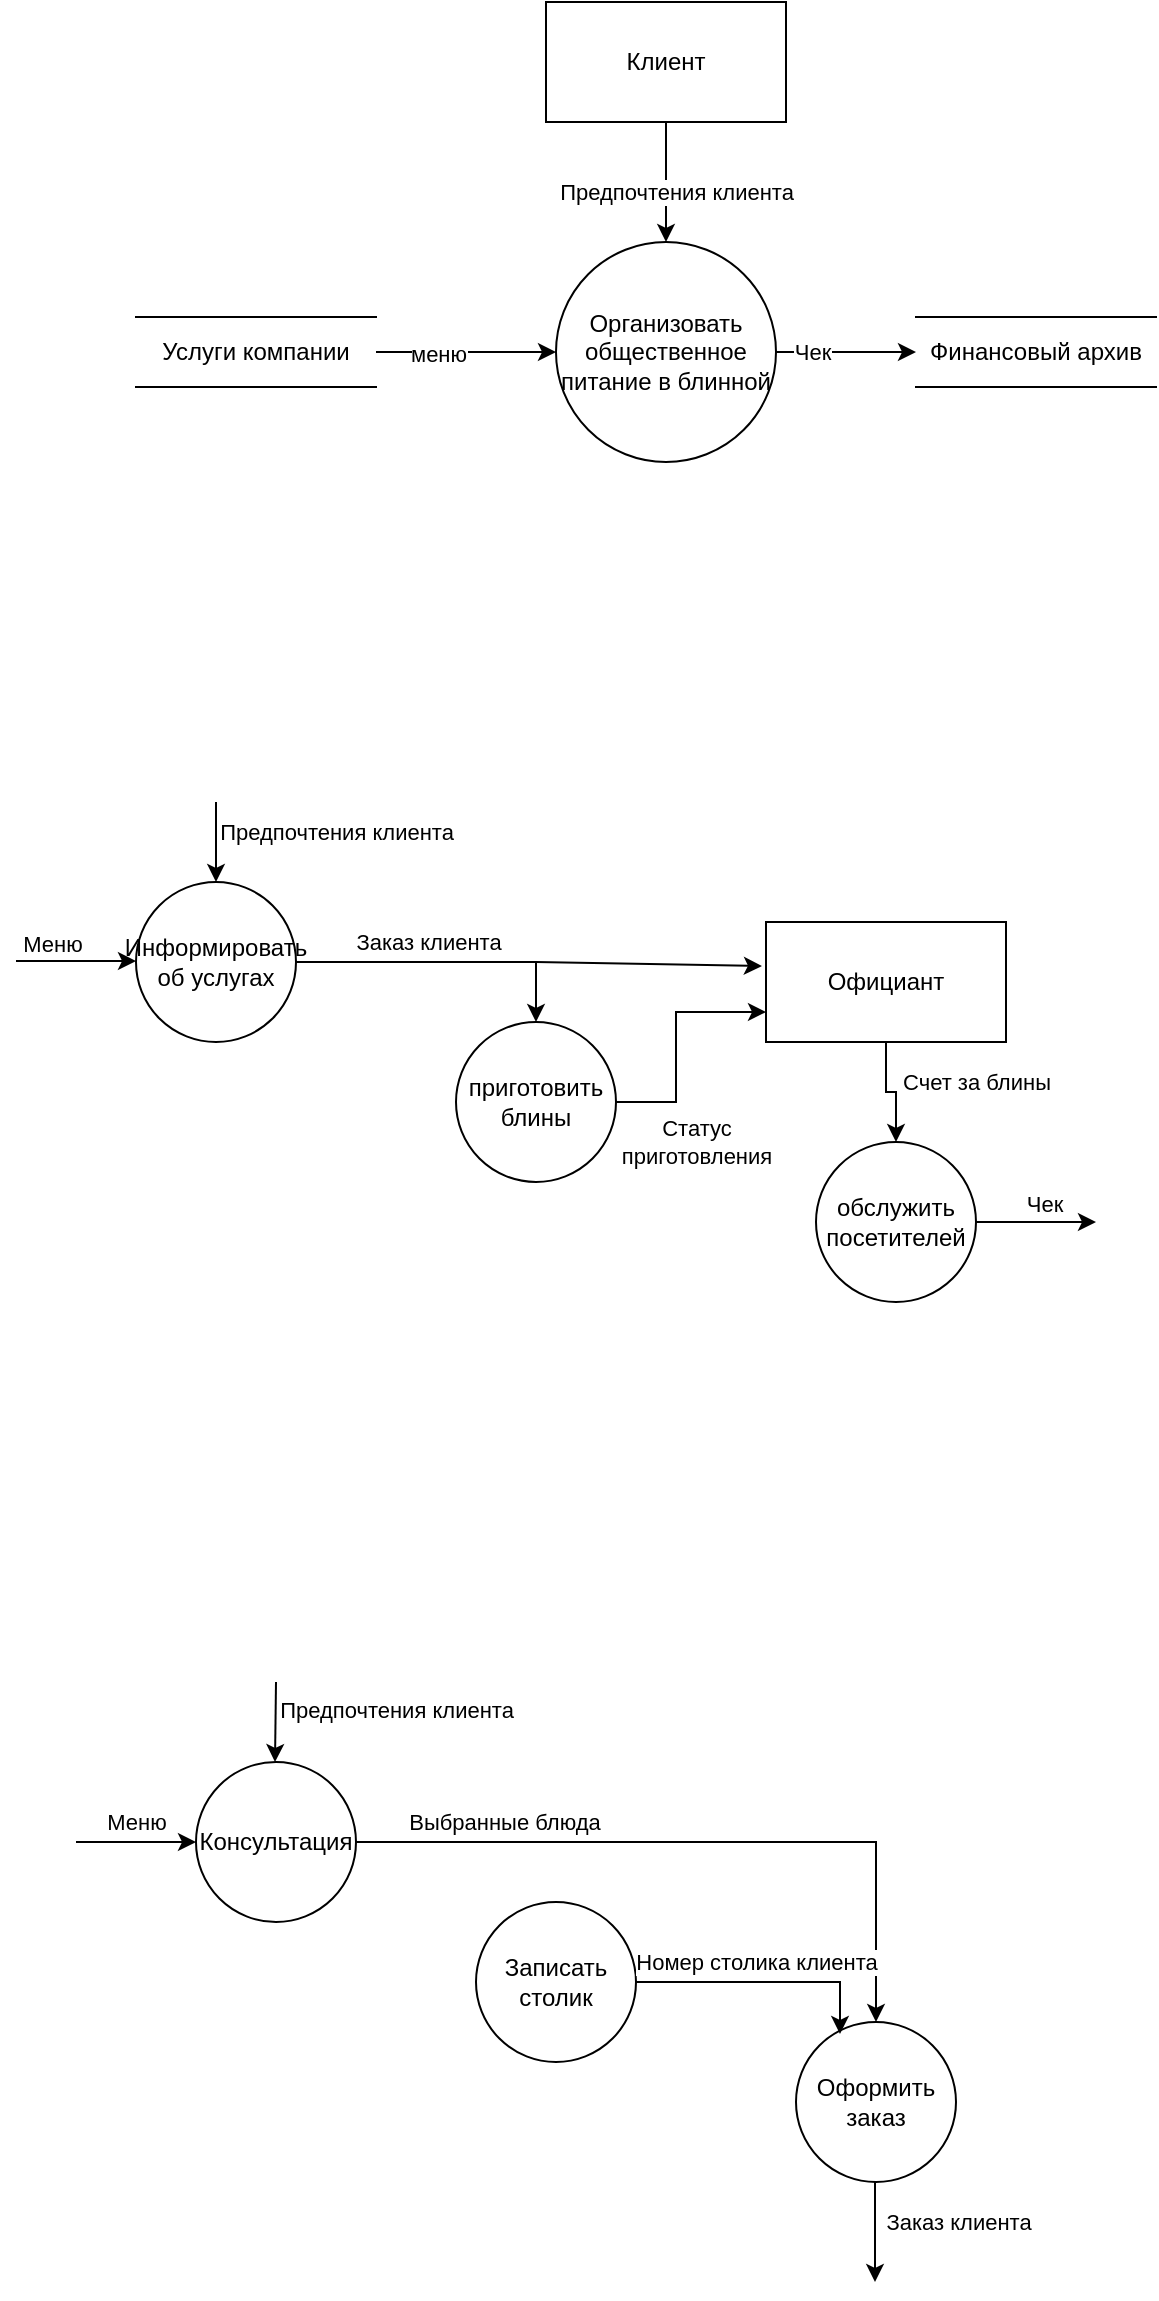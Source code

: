 <mxfile version="22.1.2" type="device">
  <diagram name="Page-1" id="5d7acffa-a066-3a61-03fe-96351882024d">
    <mxGraphModel dx="1098" dy="820" grid="1" gridSize="10" guides="1" tooltips="1" connect="1" arrows="1" fold="1" page="1" pageScale="1" pageWidth="1100" pageHeight="850" background="#ffffff" math="0" shadow="0">
      <root>
        <mxCell id="0" />
        <mxCell id="1" parent="0" />
        <mxCell id="64M4_T7nDbX5WRdzRO7s-7" style="edgeStyle=orthogonalEdgeStyle;rounded=0;orthogonalLoop=1;jettySize=auto;html=1;entryX=0;entryY=0.5;entryDx=0;entryDy=0;" edge="1" parent="1" source="64M4_T7nDbX5WRdzRO7s-1" target="64M4_T7nDbX5WRdzRO7s-6">
          <mxGeometry relative="1" as="geometry" />
        </mxCell>
        <mxCell id="64M4_T7nDbX5WRdzRO7s-11" value="Чек" style="edgeLabel;html=1;align=center;verticalAlign=middle;resizable=0;points=[];" vertex="1" connectable="0" parent="64M4_T7nDbX5WRdzRO7s-7">
          <mxGeometry x="-0.486" relative="1" as="geometry">
            <mxPoint as="offset" />
          </mxGeometry>
        </mxCell>
        <mxCell id="64M4_T7nDbX5WRdzRO7s-1" value="Организовать общественное питание в блинной" style="ellipse;whiteSpace=wrap;html=1;aspect=fixed;" vertex="1" parent="1">
          <mxGeometry x="440" y="210" width="110" height="110" as="geometry" />
        </mxCell>
        <mxCell id="64M4_T7nDbX5WRdzRO7s-3" style="edgeStyle=orthogonalEdgeStyle;rounded=0;orthogonalLoop=1;jettySize=auto;html=1;entryX=0.5;entryY=0;entryDx=0;entryDy=0;" edge="1" parent="1" source="64M4_T7nDbX5WRdzRO7s-2" target="64M4_T7nDbX5WRdzRO7s-1">
          <mxGeometry relative="1" as="geometry" />
        </mxCell>
        <mxCell id="64M4_T7nDbX5WRdzRO7s-9" value="Text" style="edgeLabel;html=1;align=center;verticalAlign=middle;resizable=0;points=[];" vertex="1" connectable="0" parent="64M4_T7nDbX5WRdzRO7s-3">
          <mxGeometry x="0.167" y="1" relative="1" as="geometry">
            <mxPoint as="offset" />
          </mxGeometry>
        </mxCell>
        <mxCell id="64M4_T7nDbX5WRdzRO7s-10" value="Предпочтения клиента" style="edgeLabel;html=1;align=center;verticalAlign=middle;resizable=0;points=[];" vertex="1" connectable="0" parent="64M4_T7nDbX5WRdzRO7s-3">
          <mxGeometry x="0.167" y="5" relative="1" as="geometry">
            <mxPoint as="offset" />
          </mxGeometry>
        </mxCell>
        <mxCell id="64M4_T7nDbX5WRdzRO7s-2" value="Клиент" style="rounded=0;whiteSpace=wrap;html=1;" vertex="1" parent="1">
          <mxGeometry x="435" y="90" width="120" height="60" as="geometry" />
        </mxCell>
        <mxCell id="64M4_T7nDbX5WRdzRO7s-5" style="edgeStyle=orthogonalEdgeStyle;rounded=0;orthogonalLoop=1;jettySize=auto;html=1;entryX=0;entryY=0.5;entryDx=0;entryDy=0;" edge="1" parent="1" source="64M4_T7nDbX5WRdzRO7s-4" target="64M4_T7nDbX5WRdzRO7s-1">
          <mxGeometry relative="1" as="geometry" />
        </mxCell>
        <mxCell id="64M4_T7nDbX5WRdzRO7s-8" value="меню" style="edgeLabel;html=1;align=center;verticalAlign=middle;resizable=0;points=[];" vertex="1" connectable="0" parent="64M4_T7nDbX5WRdzRO7s-5">
          <mxGeometry x="-0.311" y="-1" relative="1" as="geometry">
            <mxPoint as="offset" />
          </mxGeometry>
        </mxCell>
        <mxCell id="64M4_T7nDbX5WRdzRO7s-4" value="Услуги компании" style="shape=partialRectangle;whiteSpace=wrap;html=1;left=0;right=0;fillColor=none;" vertex="1" parent="1">
          <mxGeometry x="230" y="247.5" width="120" height="35" as="geometry" />
        </mxCell>
        <mxCell id="64M4_T7nDbX5WRdzRO7s-6" value="Финансовый архив" style="shape=partialRectangle;whiteSpace=wrap;html=1;left=0;right=0;fillColor=none;" vertex="1" parent="1">
          <mxGeometry x="620" y="247.5" width="120" height="35" as="geometry" />
        </mxCell>
        <mxCell id="64M4_T7nDbX5WRdzRO7s-16" style="edgeStyle=orthogonalEdgeStyle;rounded=0;orthogonalLoop=1;jettySize=auto;html=1;entryX=0.5;entryY=0;entryDx=0;entryDy=0;" edge="1" parent="1" source="64M4_T7nDbX5WRdzRO7s-12" target="64M4_T7nDbX5WRdzRO7s-13">
          <mxGeometry relative="1" as="geometry" />
        </mxCell>
        <mxCell id="64M4_T7nDbX5WRdzRO7s-18" value="Заказ клиента" style="edgeLabel;html=1;align=center;verticalAlign=middle;resizable=0;points=[];" vertex="1" connectable="0" parent="64M4_T7nDbX5WRdzRO7s-16">
          <mxGeometry x="-0.12" y="-3" relative="1" as="geometry">
            <mxPoint y="-13" as="offset" />
          </mxGeometry>
        </mxCell>
        <mxCell id="64M4_T7nDbX5WRdzRO7s-12" value="Информировать об услугах" style="ellipse;whiteSpace=wrap;html=1;aspect=fixed;" vertex="1" parent="1">
          <mxGeometry x="230" y="530" width="80" height="80" as="geometry" />
        </mxCell>
        <mxCell id="64M4_T7nDbX5WRdzRO7s-13" value="приготовить блины" style="ellipse;whiteSpace=wrap;html=1;aspect=fixed;" vertex="1" parent="1">
          <mxGeometry x="390" y="600" width="80" height="80" as="geometry" />
        </mxCell>
        <mxCell id="64M4_T7nDbX5WRdzRO7s-23" style="edgeStyle=orthogonalEdgeStyle;rounded=0;orthogonalLoop=1;jettySize=auto;html=1;" edge="1" parent="1" source="64M4_T7nDbX5WRdzRO7s-14">
          <mxGeometry relative="1" as="geometry">
            <mxPoint x="710" y="700" as="targetPoint" />
          </mxGeometry>
        </mxCell>
        <mxCell id="64M4_T7nDbX5WRdzRO7s-24" value="Чек" style="edgeLabel;html=1;align=center;verticalAlign=middle;resizable=0;points=[];" vertex="1" connectable="0" parent="64M4_T7nDbX5WRdzRO7s-23">
          <mxGeometry x="0.14" y="-2" relative="1" as="geometry">
            <mxPoint y="-12" as="offset" />
          </mxGeometry>
        </mxCell>
        <mxCell id="64M4_T7nDbX5WRdzRO7s-14" value="обслужить посетителей" style="ellipse;whiteSpace=wrap;html=1;aspect=fixed;" vertex="1" parent="1">
          <mxGeometry x="570" y="660" width="80" height="80" as="geometry" />
        </mxCell>
        <mxCell id="64M4_T7nDbX5WRdzRO7s-21" style="edgeStyle=orthogonalEdgeStyle;rounded=0;orthogonalLoop=1;jettySize=auto;html=1;entryX=0.5;entryY=0;entryDx=0;entryDy=0;" edge="1" parent="1" source="64M4_T7nDbX5WRdzRO7s-15" target="64M4_T7nDbX5WRdzRO7s-14">
          <mxGeometry relative="1" as="geometry" />
        </mxCell>
        <mxCell id="64M4_T7nDbX5WRdzRO7s-22" value="Счет за блины" style="edgeLabel;html=1;align=center;verticalAlign=middle;resizable=0;points=[];" vertex="1" connectable="0" parent="64M4_T7nDbX5WRdzRO7s-21">
          <mxGeometry x="0.236" relative="1" as="geometry">
            <mxPoint x="40" y="-9" as="offset" />
          </mxGeometry>
        </mxCell>
        <mxCell id="64M4_T7nDbX5WRdzRO7s-15" value="Официант" style="rounded=0;whiteSpace=wrap;html=1;" vertex="1" parent="1">
          <mxGeometry x="545" y="550" width="120" height="60" as="geometry" />
        </mxCell>
        <mxCell id="64M4_T7nDbX5WRdzRO7s-17" value="" style="endArrow=classic;html=1;rounded=0;entryX=-0.017;entryY=0.367;entryDx=0;entryDy=0;entryPerimeter=0;" edge="1" parent="1" target="64M4_T7nDbX5WRdzRO7s-15">
          <mxGeometry width="50" height="50" relative="1" as="geometry">
            <mxPoint x="430" y="570" as="sourcePoint" />
            <mxPoint x="560" y="500" as="targetPoint" />
          </mxGeometry>
        </mxCell>
        <mxCell id="64M4_T7nDbX5WRdzRO7s-19" value="" style="endArrow=classic;html=1;rounded=0;entryX=0;entryY=0.75;entryDx=0;entryDy=0;" edge="1" parent="1" target="64M4_T7nDbX5WRdzRO7s-15">
          <mxGeometry width="50" height="50" relative="1" as="geometry">
            <mxPoint x="470" y="640" as="sourcePoint" />
            <mxPoint x="520" y="590" as="targetPoint" />
            <Array as="points">
              <mxPoint x="500" y="640" />
              <mxPoint x="500" y="595" />
            </Array>
          </mxGeometry>
        </mxCell>
        <mxCell id="64M4_T7nDbX5WRdzRO7s-20" value="Статус &lt;br&gt;приготовления" style="edgeLabel;html=1;align=center;verticalAlign=middle;resizable=0;points=[];" vertex="1" connectable="0" parent="64M4_T7nDbX5WRdzRO7s-19">
          <mxGeometry x="-0.167" relative="1" as="geometry">
            <mxPoint x="10" y="40" as="offset" />
          </mxGeometry>
        </mxCell>
        <mxCell id="64M4_T7nDbX5WRdzRO7s-25" value="" style="endArrow=classic;html=1;rounded=0;entryX=0.5;entryY=0;entryDx=0;entryDy=0;" edge="1" parent="1" target="64M4_T7nDbX5WRdzRO7s-12">
          <mxGeometry width="50" height="50" relative="1" as="geometry">
            <mxPoint x="270" y="490" as="sourcePoint" />
            <mxPoint x="240" y="470" as="targetPoint" />
          </mxGeometry>
        </mxCell>
        <mxCell id="64M4_T7nDbX5WRdzRO7s-26" value="Предпочтения клиента" style="edgeLabel;html=1;align=center;verticalAlign=middle;resizable=0;points=[];" vertex="1" connectable="0" parent="64M4_T7nDbX5WRdzRO7s-25">
          <mxGeometry x="-0.25" relative="1" as="geometry">
            <mxPoint x="60" as="offset" />
          </mxGeometry>
        </mxCell>
        <mxCell id="64M4_T7nDbX5WRdzRO7s-27" value="" style="endArrow=classic;html=1;rounded=0;" edge="1" parent="1">
          <mxGeometry width="50" height="50" relative="1" as="geometry">
            <mxPoint x="170" y="569.5" as="sourcePoint" />
            <mxPoint x="230" y="569.5" as="targetPoint" />
          </mxGeometry>
        </mxCell>
        <mxCell id="64M4_T7nDbX5WRdzRO7s-28" value="Меню" style="edgeLabel;html=1;align=center;verticalAlign=middle;resizable=0;points=[];" vertex="1" connectable="0" parent="64M4_T7nDbX5WRdzRO7s-27">
          <mxGeometry x="-0.4" y="3" relative="1" as="geometry">
            <mxPoint y="-6" as="offset" />
          </mxGeometry>
        </mxCell>
        <mxCell id="64M4_T7nDbX5WRdzRO7s-37" style="edgeStyle=orthogonalEdgeStyle;rounded=0;orthogonalLoop=1;jettySize=auto;html=1;entryX=0.5;entryY=0;entryDx=0;entryDy=0;" edge="1" parent="1" source="64M4_T7nDbX5WRdzRO7s-29" target="64M4_T7nDbX5WRdzRO7s-31">
          <mxGeometry relative="1" as="geometry" />
        </mxCell>
        <mxCell id="64M4_T7nDbX5WRdzRO7s-39" value="Выбранные блюда" style="edgeLabel;html=1;align=center;verticalAlign=middle;resizable=0;points=[];" vertex="1" connectable="0" parent="64M4_T7nDbX5WRdzRO7s-37">
          <mxGeometry x="-0.577" relative="1" as="geometry">
            <mxPoint y="-10" as="offset" />
          </mxGeometry>
        </mxCell>
        <mxCell id="64M4_T7nDbX5WRdzRO7s-29" value="Консультация" style="ellipse;whiteSpace=wrap;html=1;aspect=fixed;" vertex="1" parent="1">
          <mxGeometry x="260" y="970" width="80" height="80" as="geometry" />
        </mxCell>
        <mxCell id="64M4_T7nDbX5WRdzRO7s-30" value="Записать столик" style="ellipse;whiteSpace=wrap;html=1;aspect=fixed;" vertex="1" parent="1">
          <mxGeometry x="400" y="1040" width="80" height="80" as="geometry" />
        </mxCell>
        <mxCell id="64M4_T7nDbX5WRdzRO7s-31" value="Оформить заказ" style="ellipse;whiteSpace=wrap;html=1;aspect=fixed;" vertex="1" parent="1">
          <mxGeometry x="560" y="1100" width="80" height="80" as="geometry" />
        </mxCell>
        <mxCell id="64M4_T7nDbX5WRdzRO7s-32" value="" style="endArrow=classic;html=1;rounded=0;" edge="1" parent="1">
          <mxGeometry width="50" height="50" relative="1" as="geometry">
            <mxPoint x="599.5" y="1180" as="sourcePoint" />
            <mxPoint x="599.5" y="1230" as="targetPoint" />
          </mxGeometry>
        </mxCell>
        <mxCell id="64M4_T7nDbX5WRdzRO7s-41" value="Заказ клиента" style="edgeLabel;html=1;align=center;verticalAlign=middle;resizable=0;points=[];" vertex="1" connectable="0" parent="64M4_T7nDbX5WRdzRO7s-32">
          <mxGeometry x="-0.12" relative="1" as="geometry">
            <mxPoint x="41" y="-2" as="offset" />
          </mxGeometry>
        </mxCell>
        <mxCell id="64M4_T7nDbX5WRdzRO7s-33" value="" style="endArrow=classic;html=1;rounded=0;" edge="1" parent="1">
          <mxGeometry width="50" height="50" relative="1" as="geometry">
            <mxPoint x="300" y="930" as="sourcePoint" />
            <mxPoint x="299.5" y="970" as="targetPoint" />
          </mxGeometry>
        </mxCell>
        <mxCell id="64M4_T7nDbX5WRdzRO7s-35" value="Предпочтения клиента" style="edgeLabel;html=1;align=center;verticalAlign=middle;resizable=0;points=[];" vertex="1" connectable="0" parent="64M4_T7nDbX5WRdzRO7s-33">
          <mxGeometry x="-0.3" relative="1" as="geometry">
            <mxPoint x="60" as="offset" />
          </mxGeometry>
        </mxCell>
        <mxCell id="64M4_T7nDbX5WRdzRO7s-34" value="" style="endArrow=classic;html=1;rounded=0;" edge="1" parent="1">
          <mxGeometry width="50" height="50" relative="1" as="geometry">
            <mxPoint x="200" y="1010" as="sourcePoint" />
            <mxPoint x="260" y="1010" as="targetPoint" />
          </mxGeometry>
        </mxCell>
        <mxCell id="64M4_T7nDbX5WRdzRO7s-36" value="Меню" style="edgeLabel;html=1;align=center;verticalAlign=middle;resizable=0;points=[];" vertex="1" connectable="0" parent="64M4_T7nDbX5WRdzRO7s-34">
          <mxGeometry x="-0.6" y="-1" relative="1" as="geometry">
            <mxPoint x="18" y="-11" as="offset" />
          </mxGeometry>
        </mxCell>
        <mxCell id="64M4_T7nDbX5WRdzRO7s-38" style="edgeStyle=orthogonalEdgeStyle;rounded=0;orthogonalLoop=1;jettySize=auto;html=1;entryX=0.275;entryY=0.075;entryDx=0;entryDy=0;entryPerimeter=0;" edge="1" parent="1" source="64M4_T7nDbX5WRdzRO7s-30" target="64M4_T7nDbX5WRdzRO7s-31">
          <mxGeometry relative="1" as="geometry">
            <Array as="points">
              <mxPoint x="582" y="1080" />
            </Array>
          </mxGeometry>
        </mxCell>
        <mxCell id="64M4_T7nDbX5WRdzRO7s-40" value="Номер столика клиента" style="edgeLabel;html=1;align=center;verticalAlign=middle;resizable=0;points=[];" vertex="1" connectable="0" parent="64M4_T7nDbX5WRdzRO7s-38">
          <mxGeometry x="-0.391" y="-2" relative="1" as="geometry">
            <mxPoint x="21" y="-12" as="offset" />
          </mxGeometry>
        </mxCell>
      </root>
    </mxGraphModel>
  </diagram>
</mxfile>

